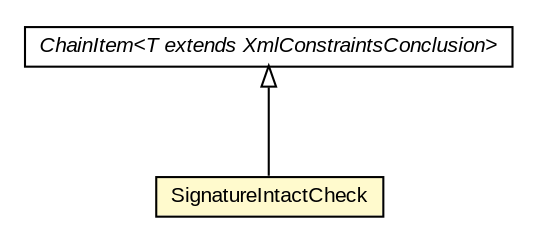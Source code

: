 #!/usr/local/bin/dot
#
# Class diagram 
# Generated by UMLGraph version R5_6-24-gf6e263 (http://www.umlgraph.org/)
#

digraph G {
	edge [fontname="arial",fontsize=10,labelfontname="arial",labelfontsize=10];
	node [fontname="arial",fontsize=10,shape=plaintext];
	nodesep=0.25;
	ranksep=0.5;
	// eu.europa.esig.dss.validation.process.ChainItem<T extends eu.europa.esig.dss.jaxb.detailedreport.XmlConstraintsConclusion>
	c627688 [label=<<table title="eu.europa.esig.dss.validation.process.ChainItem" border="0" cellborder="1" cellspacing="0" cellpadding="2" port="p" href="../../../ChainItem.html">
		<tr><td><table border="0" cellspacing="0" cellpadding="1">
<tr><td align="center" balign="center"><font face="arial italic"> ChainItem&lt;T extends XmlConstraintsConclusion&gt; </font></td></tr>
		</table></td></tr>
		</table>>, URL="../../../ChainItem.html", fontname="arial", fontcolor="black", fontsize=10.0];
	// eu.europa.esig.dss.validation.process.bbb.cv.checks.SignatureIntactCheck
	c627695 [label=<<table title="eu.europa.esig.dss.validation.process.bbb.cv.checks.SignatureIntactCheck" border="0" cellborder="1" cellspacing="0" cellpadding="2" port="p" bgcolor="lemonChiffon" href="./SignatureIntactCheck.html">
		<tr><td><table border="0" cellspacing="0" cellpadding="1">
<tr><td align="center" balign="center"> SignatureIntactCheck </td></tr>
		</table></td></tr>
		</table>>, URL="./SignatureIntactCheck.html", fontname="arial", fontcolor="black", fontsize=10.0];
	//eu.europa.esig.dss.validation.process.bbb.cv.checks.SignatureIntactCheck extends eu.europa.esig.dss.validation.process.ChainItem<eu.europa.esig.dss.jaxb.detailedreport.XmlCV>
	c627688:p -> c627695:p [dir=back,arrowtail=empty];
}

